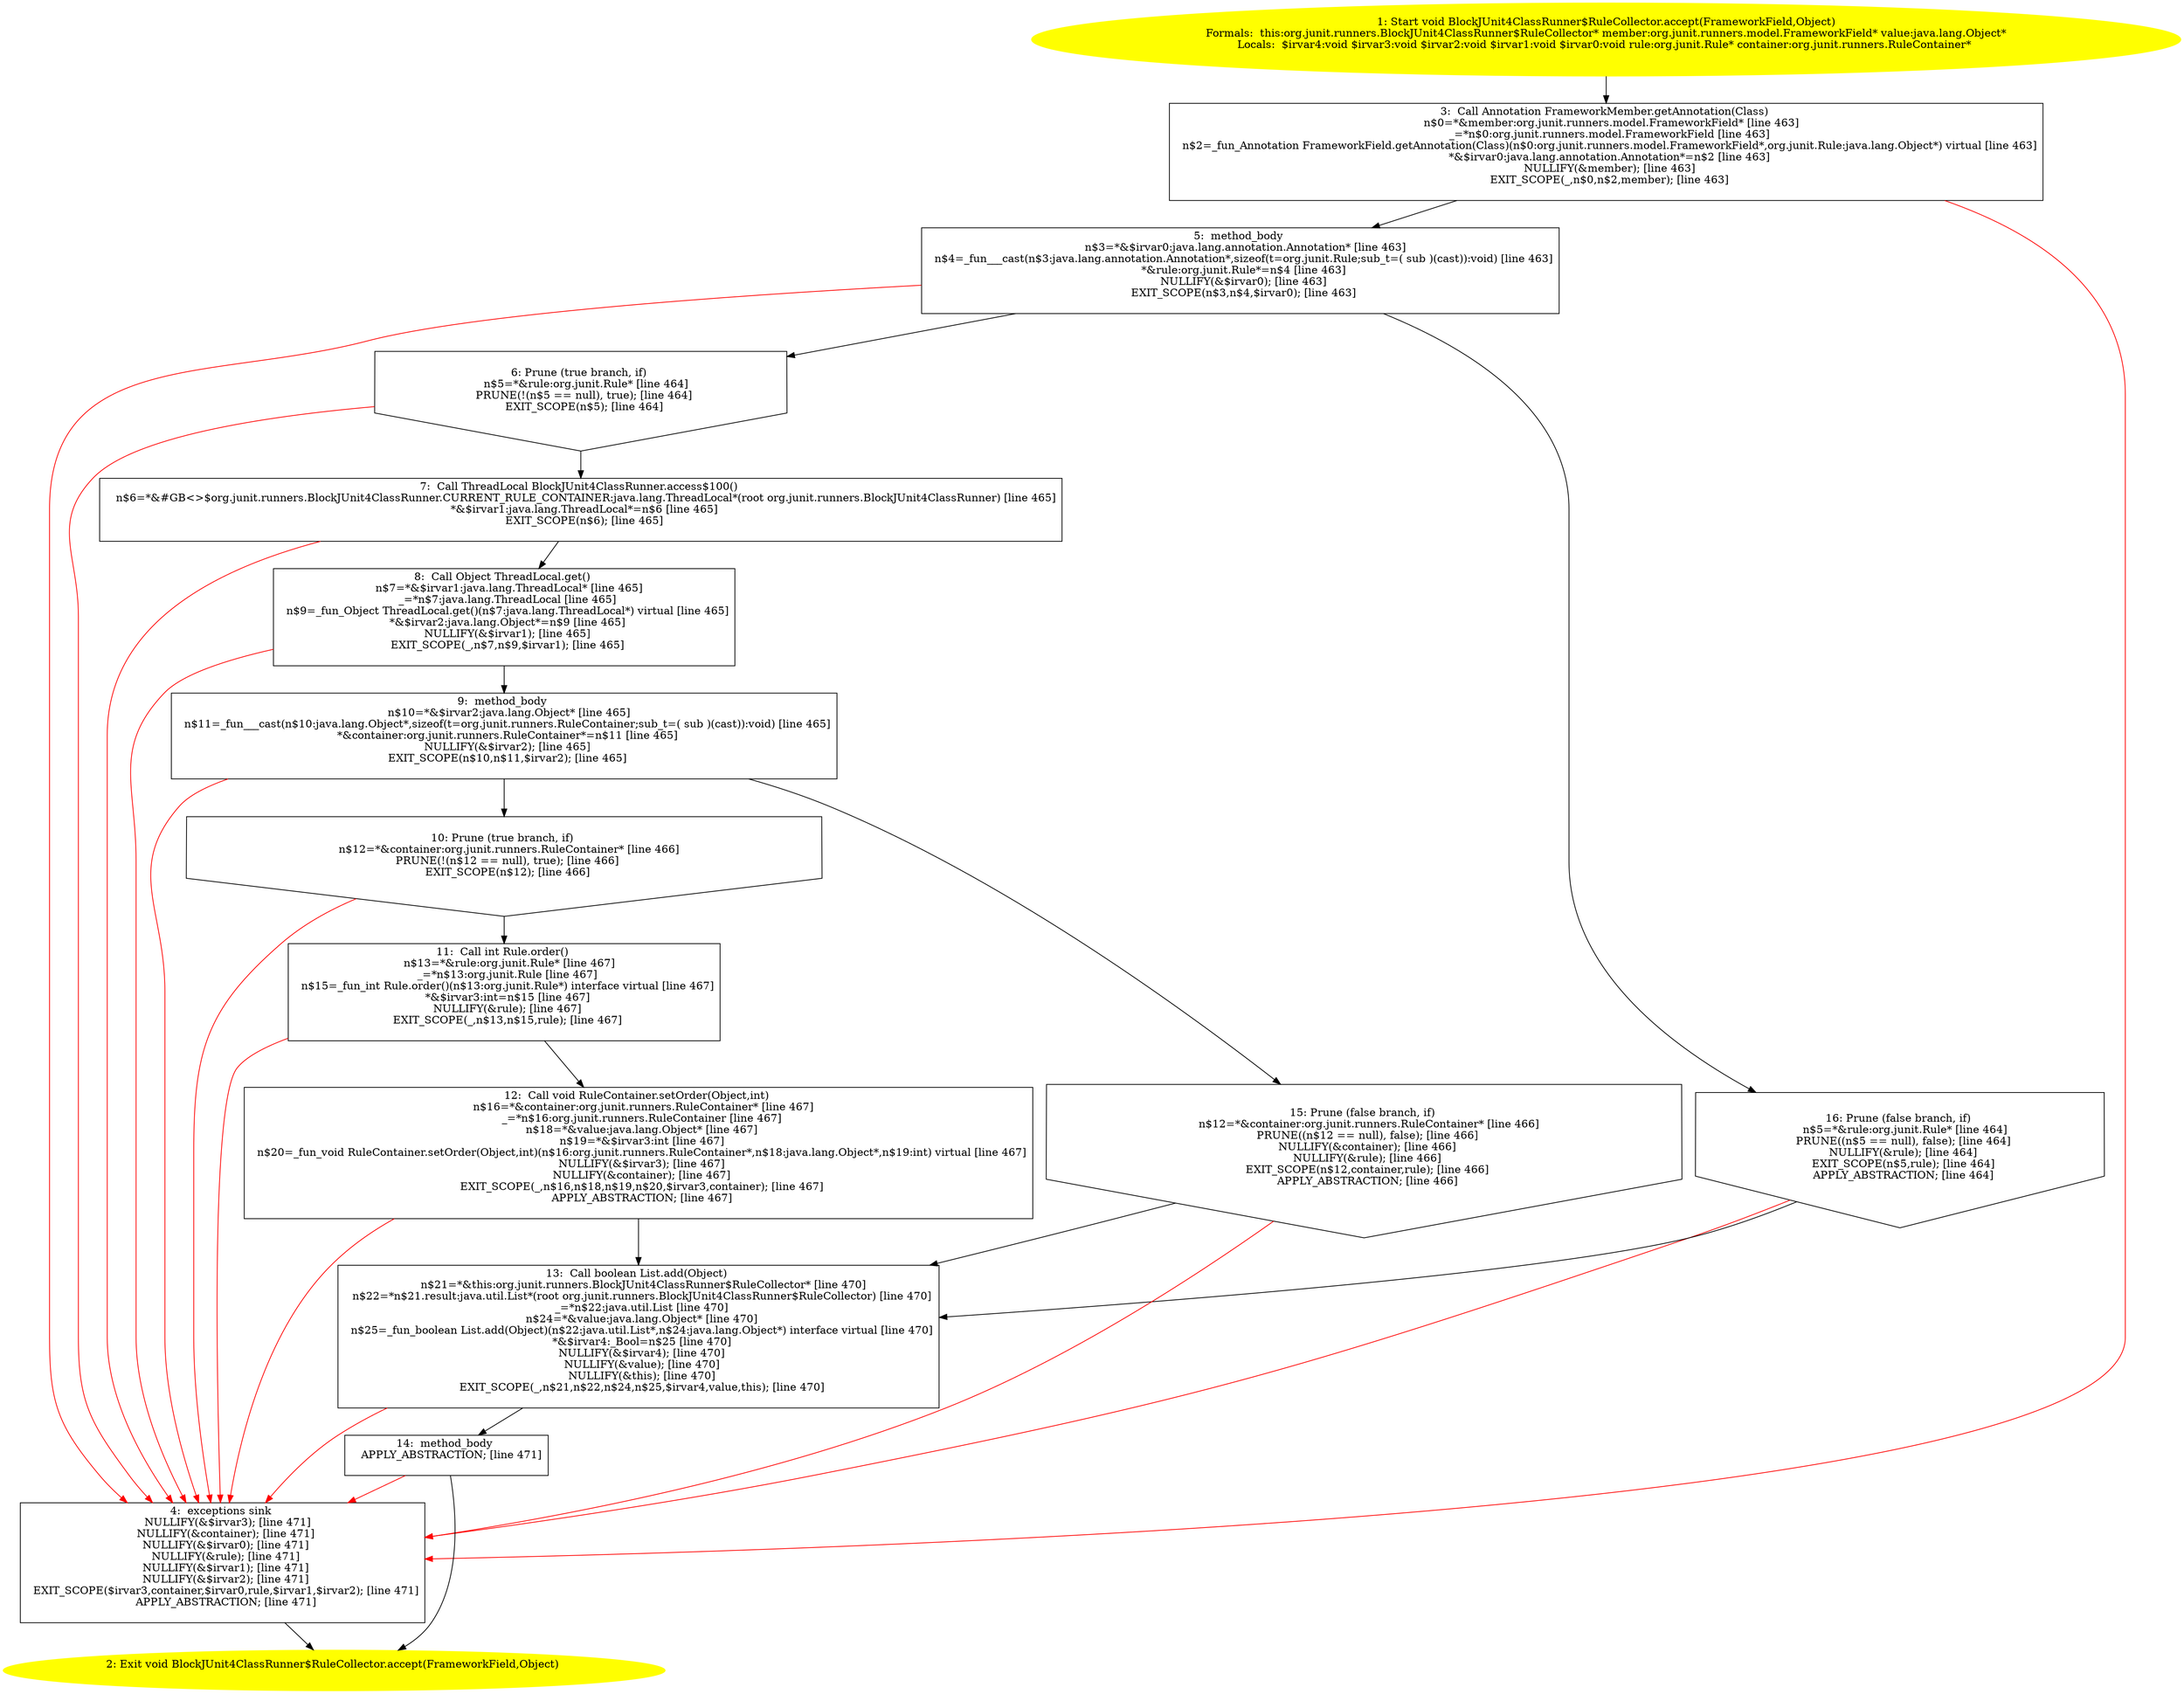 /* @generated */
digraph cfg {
"org.junit.runners.BlockJUnit4ClassRunner$RuleCollector.accept(org.junit.runners.model.FrameworkField.6df24fd9aaa55265d499a34243e821f4_1" [label="1: Start void BlockJUnit4ClassRunner$RuleCollector.accept(FrameworkField,Object)\nFormals:  this:org.junit.runners.BlockJUnit4ClassRunner$RuleCollector* member:org.junit.runners.model.FrameworkField* value:java.lang.Object*\nLocals:  $irvar4:void $irvar3:void $irvar2:void $irvar1:void $irvar0:void rule:org.junit.Rule* container:org.junit.runners.RuleContainer* \n  " color=yellow style=filled]
	

	 "org.junit.runners.BlockJUnit4ClassRunner$RuleCollector.accept(org.junit.runners.model.FrameworkField.6df24fd9aaa55265d499a34243e821f4_1" -> "org.junit.runners.BlockJUnit4ClassRunner$RuleCollector.accept(org.junit.runners.model.FrameworkField.6df24fd9aaa55265d499a34243e821f4_3" ;
"org.junit.runners.BlockJUnit4ClassRunner$RuleCollector.accept(org.junit.runners.model.FrameworkField.6df24fd9aaa55265d499a34243e821f4_2" [label="2: Exit void BlockJUnit4ClassRunner$RuleCollector.accept(FrameworkField,Object) \n  " color=yellow style=filled]
	

"org.junit.runners.BlockJUnit4ClassRunner$RuleCollector.accept(org.junit.runners.model.FrameworkField.6df24fd9aaa55265d499a34243e821f4_3" [label="3:  Call Annotation FrameworkMember.getAnnotation(Class) \n   n$0=*&member:org.junit.runners.model.FrameworkField* [line 463]\n  _=*n$0:org.junit.runners.model.FrameworkField [line 463]\n  n$2=_fun_Annotation FrameworkField.getAnnotation(Class)(n$0:org.junit.runners.model.FrameworkField*,org.junit.Rule:java.lang.Object*) virtual [line 463]\n  *&$irvar0:java.lang.annotation.Annotation*=n$2 [line 463]\n  NULLIFY(&member); [line 463]\n  EXIT_SCOPE(_,n$0,n$2,member); [line 463]\n " shape="box"]
	

	 "org.junit.runners.BlockJUnit4ClassRunner$RuleCollector.accept(org.junit.runners.model.FrameworkField.6df24fd9aaa55265d499a34243e821f4_3" -> "org.junit.runners.BlockJUnit4ClassRunner$RuleCollector.accept(org.junit.runners.model.FrameworkField.6df24fd9aaa55265d499a34243e821f4_5" ;
	 "org.junit.runners.BlockJUnit4ClassRunner$RuleCollector.accept(org.junit.runners.model.FrameworkField.6df24fd9aaa55265d499a34243e821f4_3" -> "org.junit.runners.BlockJUnit4ClassRunner$RuleCollector.accept(org.junit.runners.model.FrameworkField.6df24fd9aaa55265d499a34243e821f4_4" [color="red" ];
"org.junit.runners.BlockJUnit4ClassRunner$RuleCollector.accept(org.junit.runners.model.FrameworkField.6df24fd9aaa55265d499a34243e821f4_4" [label="4:  exceptions sink \n   NULLIFY(&$irvar3); [line 471]\n  NULLIFY(&container); [line 471]\n  NULLIFY(&$irvar0); [line 471]\n  NULLIFY(&rule); [line 471]\n  NULLIFY(&$irvar1); [line 471]\n  NULLIFY(&$irvar2); [line 471]\n  EXIT_SCOPE($irvar3,container,$irvar0,rule,$irvar1,$irvar2); [line 471]\n  APPLY_ABSTRACTION; [line 471]\n " shape="box"]
	

	 "org.junit.runners.BlockJUnit4ClassRunner$RuleCollector.accept(org.junit.runners.model.FrameworkField.6df24fd9aaa55265d499a34243e821f4_4" -> "org.junit.runners.BlockJUnit4ClassRunner$RuleCollector.accept(org.junit.runners.model.FrameworkField.6df24fd9aaa55265d499a34243e821f4_2" ;
"org.junit.runners.BlockJUnit4ClassRunner$RuleCollector.accept(org.junit.runners.model.FrameworkField.6df24fd9aaa55265d499a34243e821f4_5" [label="5:  method_body \n   n$3=*&$irvar0:java.lang.annotation.Annotation* [line 463]\n  n$4=_fun___cast(n$3:java.lang.annotation.Annotation*,sizeof(t=org.junit.Rule;sub_t=( sub )(cast)):void) [line 463]\n  *&rule:org.junit.Rule*=n$4 [line 463]\n  NULLIFY(&$irvar0); [line 463]\n  EXIT_SCOPE(n$3,n$4,$irvar0); [line 463]\n " shape="box"]
	

	 "org.junit.runners.BlockJUnit4ClassRunner$RuleCollector.accept(org.junit.runners.model.FrameworkField.6df24fd9aaa55265d499a34243e821f4_5" -> "org.junit.runners.BlockJUnit4ClassRunner$RuleCollector.accept(org.junit.runners.model.FrameworkField.6df24fd9aaa55265d499a34243e821f4_6" ;
	 "org.junit.runners.BlockJUnit4ClassRunner$RuleCollector.accept(org.junit.runners.model.FrameworkField.6df24fd9aaa55265d499a34243e821f4_5" -> "org.junit.runners.BlockJUnit4ClassRunner$RuleCollector.accept(org.junit.runners.model.FrameworkField.6df24fd9aaa55265d499a34243e821f4_16" ;
	 "org.junit.runners.BlockJUnit4ClassRunner$RuleCollector.accept(org.junit.runners.model.FrameworkField.6df24fd9aaa55265d499a34243e821f4_5" -> "org.junit.runners.BlockJUnit4ClassRunner$RuleCollector.accept(org.junit.runners.model.FrameworkField.6df24fd9aaa55265d499a34243e821f4_4" [color="red" ];
"org.junit.runners.BlockJUnit4ClassRunner$RuleCollector.accept(org.junit.runners.model.FrameworkField.6df24fd9aaa55265d499a34243e821f4_6" [label="6: Prune (true branch, if) \n   n$5=*&rule:org.junit.Rule* [line 464]\n  PRUNE(!(n$5 == null), true); [line 464]\n  EXIT_SCOPE(n$5); [line 464]\n " shape="invhouse"]
	

	 "org.junit.runners.BlockJUnit4ClassRunner$RuleCollector.accept(org.junit.runners.model.FrameworkField.6df24fd9aaa55265d499a34243e821f4_6" -> "org.junit.runners.BlockJUnit4ClassRunner$RuleCollector.accept(org.junit.runners.model.FrameworkField.6df24fd9aaa55265d499a34243e821f4_7" ;
	 "org.junit.runners.BlockJUnit4ClassRunner$RuleCollector.accept(org.junit.runners.model.FrameworkField.6df24fd9aaa55265d499a34243e821f4_6" -> "org.junit.runners.BlockJUnit4ClassRunner$RuleCollector.accept(org.junit.runners.model.FrameworkField.6df24fd9aaa55265d499a34243e821f4_4" [color="red" ];
"org.junit.runners.BlockJUnit4ClassRunner$RuleCollector.accept(org.junit.runners.model.FrameworkField.6df24fd9aaa55265d499a34243e821f4_7" [label="7:  Call ThreadLocal BlockJUnit4ClassRunner.access$100() \n   n$6=*&#GB<>$org.junit.runners.BlockJUnit4ClassRunner.CURRENT_RULE_CONTAINER:java.lang.ThreadLocal*(root org.junit.runners.BlockJUnit4ClassRunner) [line 465]\n  *&$irvar1:java.lang.ThreadLocal*=n$6 [line 465]\n  EXIT_SCOPE(n$6); [line 465]\n " shape="box"]
	

	 "org.junit.runners.BlockJUnit4ClassRunner$RuleCollector.accept(org.junit.runners.model.FrameworkField.6df24fd9aaa55265d499a34243e821f4_7" -> "org.junit.runners.BlockJUnit4ClassRunner$RuleCollector.accept(org.junit.runners.model.FrameworkField.6df24fd9aaa55265d499a34243e821f4_8" ;
	 "org.junit.runners.BlockJUnit4ClassRunner$RuleCollector.accept(org.junit.runners.model.FrameworkField.6df24fd9aaa55265d499a34243e821f4_7" -> "org.junit.runners.BlockJUnit4ClassRunner$RuleCollector.accept(org.junit.runners.model.FrameworkField.6df24fd9aaa55265d499a34243e821f4_4" [color="red" ];
"org.junit.runners.BlockJUnit4ClassRunner$RuleCollector.accept(org.junit.runners.model.FrameworkField.6df24fd9aaa55265d499a34243e821f4_8" [label="8:  Call Object ThreadLocal.get() \n   n$7=*&$irvar1:java.lang.ThreadLocal* [line 465]\n  _=*n$7:java.lang.ThreadLocal [line 465]\n  n$9=_fun_Object ThreadLocal.get()(n$7:java.lang.ThreadLocal*) virtual [line 465]\n  *&$irvar2:java.lang.Object*=n$9 [line 465]\n  NULLIFY(&$irvar1); [line 465]\n  EXIT_SCOPE(_,n$7,n$9,$irvar1); [line 465]\n " shape="box"]
	

	 "org.junit.runners.BlockJUnit4ClassRunner$RuleCollector.accept(org.junit.runners.model.FrameworkField.6df24fd9aaa55265d499a34243e821f4_8" -> "org.junit.runners.BlockJUnit4ClassRunner$RuleCollector.accept(org.junit.runners.model.FrameworkField.6df24fd9aaa55265d499a34243e821f4_9" ;
	 "org.junit.runners.BlockJUnit4ClassRunner$RuleCollector.accept(org.junit.runners.model.FrameworkField.6df24fd9aaa55265d499a34243e821f4_8" -> "org.junit.runners.BlockJUnit4ClassRunner$RuleCollector.accept(org.junit.runners.model.FrameworkField.6df24fd9aaa55265d499a34243e821f4_4" [color="red" ];
"org.junit.runners.BlockJUnit4ClassRunner$RuleCollector.accept(org.junit.runners.model.FrameworkField.6df24fd9aaa55265d499a34243e821f4_9" [label="9:  method_body \n   n$10=*&$irvar2:java.lang.Object* [line 465]\n  n$11=_fun___cast(n$10:java.lang.Object*,sizeof(t=org.junit.runners.RuleContainer;sub_t=( sub )(cast)):void) [line 465]\n  *&container:org.junit.runners.RuleContainer*=n$11 [line 465]\n  NULLIFY(&$irvar2); [line 465]\n  EXIT_SCOPE(n$10,n$11,$irvar2); [line 465]\n " shape="box"]
	

	 "org.junit.runners.BlockJUnit4ClassRunner$RuleCollector.accept(org.junit.runners.model.FrameworkField.6df24fd9aaa55265d499a34243e821f4_9" -> "org.junit.runners.BlockJUnit4ClassRunner$RuleCollector.accept(org.junit.runners.model.FrameworkField.6df24fd9aaa55265d499a34243e821f4_10" ;
	 "org.junit.runners.BlockJUnit4ClassRunner$RuleCollector.accept(org.junit.runners.model.FrameworkField.6df24fd9aaa55265d499a34243e821f4_9" -> "org.junit.runners.BlockJUnit4ClassRunner$RuleCollector.accept(org.junit.runners.model.FrameworkField.6df24fd9aaa55265d499a34243e821f4_15" ;
	 "org.junit.runners.BlockJUnit4ClassRunner$RuleCollector.accept(org.junit.runners.model.FrameworkField.6df24fd9aaa55265d499a34243e821f4_9" -> "org.junit.runners.BlockJUnit4ClassRunner$RuleCollector.accept(org.junit.runners.model.FrameworkField.6df24fd9aaa55265d499a34243e821f4_4" [color="red" ];
"org.junit.runners.BlockJUnit4ClassRunner$RuleCollector.accept(org.junit.runners.model.FrameworkField.6df24fd9aaa55265d499a34243e821f4_10" [label="10: Prune (true branch, if) \n   n$12=*&container:org.junit.runners.RuleContainer* [line 466]\n  PRUNE(!(n$12 == null), true); [line 466]\n  EXIT_SCOPE(n$12); [line 466]\n " shape="invhouse"]
	

	 "org.junit.runners.BlockJUnit4ClassRunner$RuleCollector.accept(org.junit.runners.model.FrameworkField.6df24fd9aaa55265d499a34243e821f4_10" -> "org.junit.runners.BlockJUnit4ClassRunner$RuleCollector.accept(org.junit.runners.model.FrameworkField.6df24fd9aaa55265d499a34243e821f4_11" ;
	 "org.junit.runners.BlockJUnit4ClassRunner$RuleCollector.accept(org.junit.runners.model.FrameworkField.6df24fd9aaa55265d499a34243e821f4_10" -> "org.junit.runners.BlockJUnit4ClassRunner$RuleCollector.accept(org.junit.runners.model.FrameworkField.6df24fd9aaa55265d499a34243e821f4_4" [color="red" ];
"org.junit.runners.BlockJUnit4ClassRunner$RuleCollector.accept(org.junit.runners.model.FrameworkField.6df24fd9aaa55265d499a34243e821f4_11" [label="11:  Call int Rule.order() \n   n$13=*&rule:org.junit.Rule* [line 467]\n  _=*n$13:org.junit.Rule [line 467]\n  n$15=_fun_int Rule.order()(n$13:org.junit.Rule*) interface virtual [line 467]\n  *&$irvar3:int=n$15 [line 467]\n  NULLIFY(&rule); [line 467]\n  EXIT_SCOPE(_,n$13,n$15,rule); [line 467]\n " shape="box"]
	

	 "org.junit.runners.BlockJUnit4ClassRunner$RuleCollector.accept(org.junit.runners.model.FrameworkField.6df24fd9aaa55265d499a34243e821f4_11" -> "org.junit.runners.BlockJUnit4ClassRunner$RuleCollector.accept(org.junit.runners.model.FrameworkField.6df24fd9aaa55265d499a34243e821f4_12" ;
	 "org.junit.runners.BlockJUnit4ClassRunner$RuleCollector.accept(org.junit.runners.model.FrameworkField.6df24fd9aaa55265d499a34243e821f4_11" -> "org.junit.runners.BlockJUnit4ClassRunner$RuleCollector.accept(org.junit.runners.model.FrameworkField.6df24fd9aaa55265d499a34243e821f4_4" [color="red" ];
"org.junit.runners.BlockJUnit4ClassRunner$RuleCollector.accept(org.junit.runners.model.FrameworkField.6df24fd9aaa55265d499a34243e821f4_12" [label="12:  Call void RuleContainer.setOrder(Object,int) \n   n$16=*&container:org.junit.runners.RuleContainer* [line 467]\n  _=*n$16:org.junit.runners.RuleContainer [line 467]\n  n$18=*&value:java.lang.Object* [line 467]\n  n$19=*&$irvar3:int [line 467]\n  n$20=_fun_void RuleContainer.setOrder(Object,int)(n$16:org.junit.runners.RuleContainer*,n$18:java.lang.Object*,n$19:int) virtual [line 467]\n  NULLIFY(&$irvar3); [line 467]\n  NULLIFY(&container); [line 467]\n  EXIT_SCOPE(_,n$16,n$18,n$19,n$20,$irvar3,container); [line 467]\n  APPLY_ABSTRACTION; [line 467]\n " shape="box"]
	

	 "org.junit.runners.BlockJUnit4ClassRunner$RuleCollector.accept(org.junit.runners.model.FrameworkField.6df24fd9aaa55265d499a34243e821f4_12" -> "org.junit.runners.BlockJUnit4ClassRunner$RuleCollector.accept(org.junit.runners.model.FrameworkField.6df24fd9aaa55265d499a34243e821f4_13" ;
	 "org.junit.runners.BlockJUnit4ClassRunner$RuleCollector.accept(org.junit.runners.model.FrameworkField.6df24fd9aaa55265d499a34243e821f4_12" -> "org.junit.runners.BlockJUnit4ClassRunner$RuleCollector.accept(org.junit.runners.model.FrameworkField.6df24fd9aaa55265d499a34243e821f4_4" [color="red" ];
"org.junit.runners.BlockJUnit4ClassRunner$RuleCollector.accept(org.junit.runners.model.FrameworkField.6df24fd9aaa55265d499a34243e821f4_13" [label="13:  Call boolean List.add(Object) \n   n$21=*&this:org.junit.runners.BlockJUnit4ClassRunner$RuleCollector* [line 470]\n  n$22=*n$21.result:java.util.List*(root org.junit.runners.BlockJUnit4ClassRunner$RuleCollector) [line 470]\n  _=*n$22:java.util.List [line 470]\n  n$24=*&value:java.lang.Object* [line 470]\n  n$25=_fun_boolean List.add(Object)(n$22:java.util.List*,n$24:java.lang.Object*) interface virtual [line 470]\n  *&$irvar4:_Bool=n$25 [line 470]\n  NULLIFY(&$irvar4); [line 470]\n  NULLIFY(&value); [line 470]\n  NULLIFY(&this); [line 470]\n  EXIT_SCOPE(_,n$21,n$22,n$24,n$25,$irvar4,value,this); [line 470]\n " shape="box"]
	

	 "org.junit.runners.BlockJUnit4ClassRunner$RuleCollector.accept(org.junit.runners.model.FrameworkField.6df24fd9aaa55265d499a34243e821f4_13" -> "org.junit.runners.BlockJUnit4ClassRunner$RuleCollector.accept(org.junit.runners.model.FrameworkField.6df24fd9aaa55265d499a34243e821f4_14" ;
	 "org.junit.runners.BlockJUnit4ClassRunner$RuleCollector.accept(org.junit.runners.model.FrameworkField.6df24fd9aaa55265d499a34243e821f4_13" -> "org.junit.runners.BlockJUnit4ClassRunner$RuleCollector.accept(org.junit.runners.model.FrameworkField.6df24fd9aaa55265d499a34243e821f4_4" [color="red" ];
"org.junit.runners.BlockJUnit4ClassRunner$RuleCollector.accept(org.junit.runners.model.FrameworkField.6df24fd9aaa55265d499a34243e821f4_14" [label="14:  method_body \n   APPLY_ABSTRACTION; [line 471]\n " shape="box"]
	

	 "org.junit.runners.BlockJUnit4ClassRunner$RuleCollector.accept(org.junit.runners.model.FrameworkField.6df24fd9aaa55265d499a34243e821f4_14" -> "org.junit.runners.BlockJUnit4ClassRunner$RuleCollector.accept(org.junit.runners.model.FrameworkField.6df24fd9aaa55265d499a34243e821f4_2" ;
	 "org.junit.runners.BlockJUnit4ClassRunner$RuleCollector.accept(org.junit.runners.model.FrameworkField.6df24fd9aaa55265d499a34243e821f4_14" -> "org.junit.runners.BlockJUnit4ClassRunner$RuleCollector.accept(org.junit.runners.model.FrameworkField.6df24fd9aaa55265d499a34243e821f4_4" [color="red" ];
"org.junit.runners.BlockJUnit4ClassRunner$RuleCollector.accept(org.junit.runners.model.FrameworkField.6df24fd9aaa55265d499a34243e821f4_15" [label="15: Prune (false branch, if) \n   n$12=*&container:org.junit.runners.RuleContainer* [line 466]\n  PRUNE((n$12 == null), false); [line 466]\n  NULLIFY(&container); [line 466]\n  NULLIFY(&rule); [line 466]\n  EXIT_SCOPE(n$12,container,rule); [line 466]\n  APPLY_ABSTRACTION; [line 466]\n " shape="invhouse"]
	

	 "org.junit.runners.BlockJUnit4ClassRunner$RuleCollector.accept(org.junit.runners.model.FrameworkField.6df24fd9aaa55265d499a34243e821f4_15" -> "org.junit.runners.BlockJUnit4ClassRunner$RuleCollector.accept(org.junit.runners.model.FrameworkField.6df24fd9aaa55265d499a34243e821f4_13" ;
	 "org.junit.runners.BlockJUnit4ClassRunner$RuleCollector.accept(org.junit.runners.model.FrameworkField.6df24fd9aaa55265d499a34243e821f4_15" -> "org.junit.runners.BlockJUnit4ClassRunner$RuleCollector.accept(org.junit.runners.model.FrameworkField.6df24fd9aaa55265d499a34243e821f4_4" [color="red" ];
"org.junit.runners.BlockJUnit4ClassRunner$RuleCollector.accept(org.junit.runners.model.FrameworkField.6df24fd9aaa55265d499a34243e821f4_16" [label="16: Prune (false branch, if) \n   n$5=*&rule:org.junit.Rule* [line 464]\n  PRUNE((n$5 == null), false); [line 464]\n  NULLIFY(&rule); [line 464]\n  EXIT_SCOPE(n$5,rule); [line 464]\n  APPLY_ABSTRACTION; [line 464]\n " shape="invhouse"]
	

	 "org.junit.runners.BlockJUnit4ClassRunner$RuleCollector.accept(org.junit.runners.model.FrameworkField.6df24fd9aaa55265d499a34243e821f4_16" -> "org.junit.runners.BlockJUnit4ClassRunner$RuleCollector.accept(org.junit.runners.model.FrameworkField.6df24fd9aaa55265d499a34243e821f4_13" ;
	 "org.junit.runners.BlockJUnit4ClassRunner$RuleCollector.accept(org.junit.runners.model.FrameworkField.6df24fd9aaa55265d499a34243e821f4_16" -> "org.junit.runners.BlockJUnit4ClassRunner$RuleCollector.accept(org.junit.runners.model.FrameworkField.6df24fd9aaa55265d499a34243e821f4_4" [color="red" ];
}

